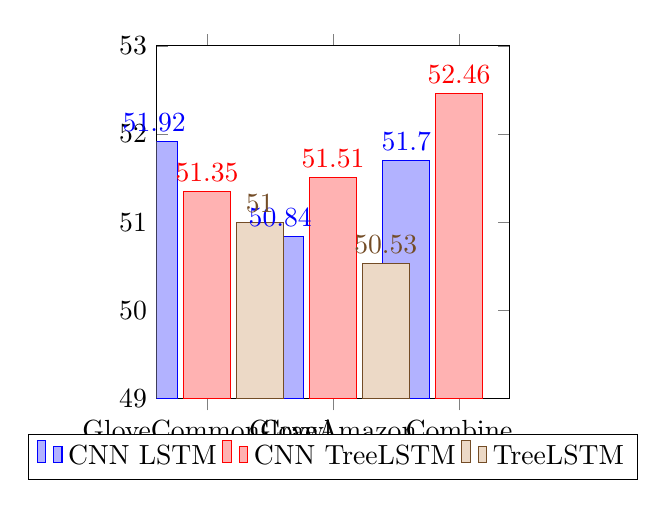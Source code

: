 
\pgfplotstableread[row sep=\\,col sep=&]{
    interval & CNN LSTM & CNN TreeLSTM & TreeLSTM \\
    GloveCommonCrawl  & 51.92  &  51.35  & 51\\
    GloveAmazon   & 50.84 & 51.51 & 50.53\\
    Combine  & 51.7  & 52.46 &   \\
    }\mydata

\begin{tikzpicture}[scale=1]
    \begin{axis}[
            ybar,
			bar width=0.6cm,
			width=0.5\textwidth,
			height=0.5\textwidth,
			legend style={at={(0.5,-0.1)},
				anchor=north,legend columns=-1},
            symbolic x coords={GloveCommonCrawl, GloveAmazon, Combine},
            xtick=data,
            nodes near coords,
            enlarge x limits={0.2},
            nodes near coords align={vertical},
            ymin=49,ymax=53,
            ylabel={},
        ]
        \addplot table[x=interval,y=CNN LSTM]{\mydata};
        \addplot table[x=interval,y=CNN TreeLSTM]{\mydata};
        \addplot table[x=interval,y=TreeLSTM]{\mydata};
        \legend{CNN LSTM, CNN TreeLSTM, TreeLSTM}
    \end{axis}
\end{tikzpicture}